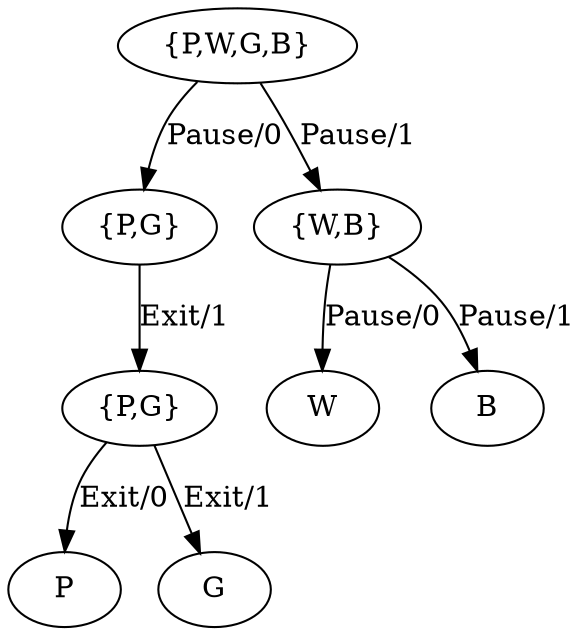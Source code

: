 digraph "" {
	node [label="\N"];
	a	[label="{P,W,G,B}"];
	b	[label="{P,G}"];
	d  [label="{P,G}"]
	b -> d [label="Exit/1"]
	e [label="P"]
	f [label="G"]
	d -> e [label="Exit/0"]
	d -> f [label="Exit/1"]
	a -> b	[key=0,
		label="Pause/0"];
	c	[label="{W,B}"];
	a -> c	[key=0,
		label="Pause/1"];
	c -> h	[key=0,
		label="Pause/0"];
	c -> g	[key=0,
		label="Pause/1"];
	h	[label="W"];
	g	[label="B"];

}
